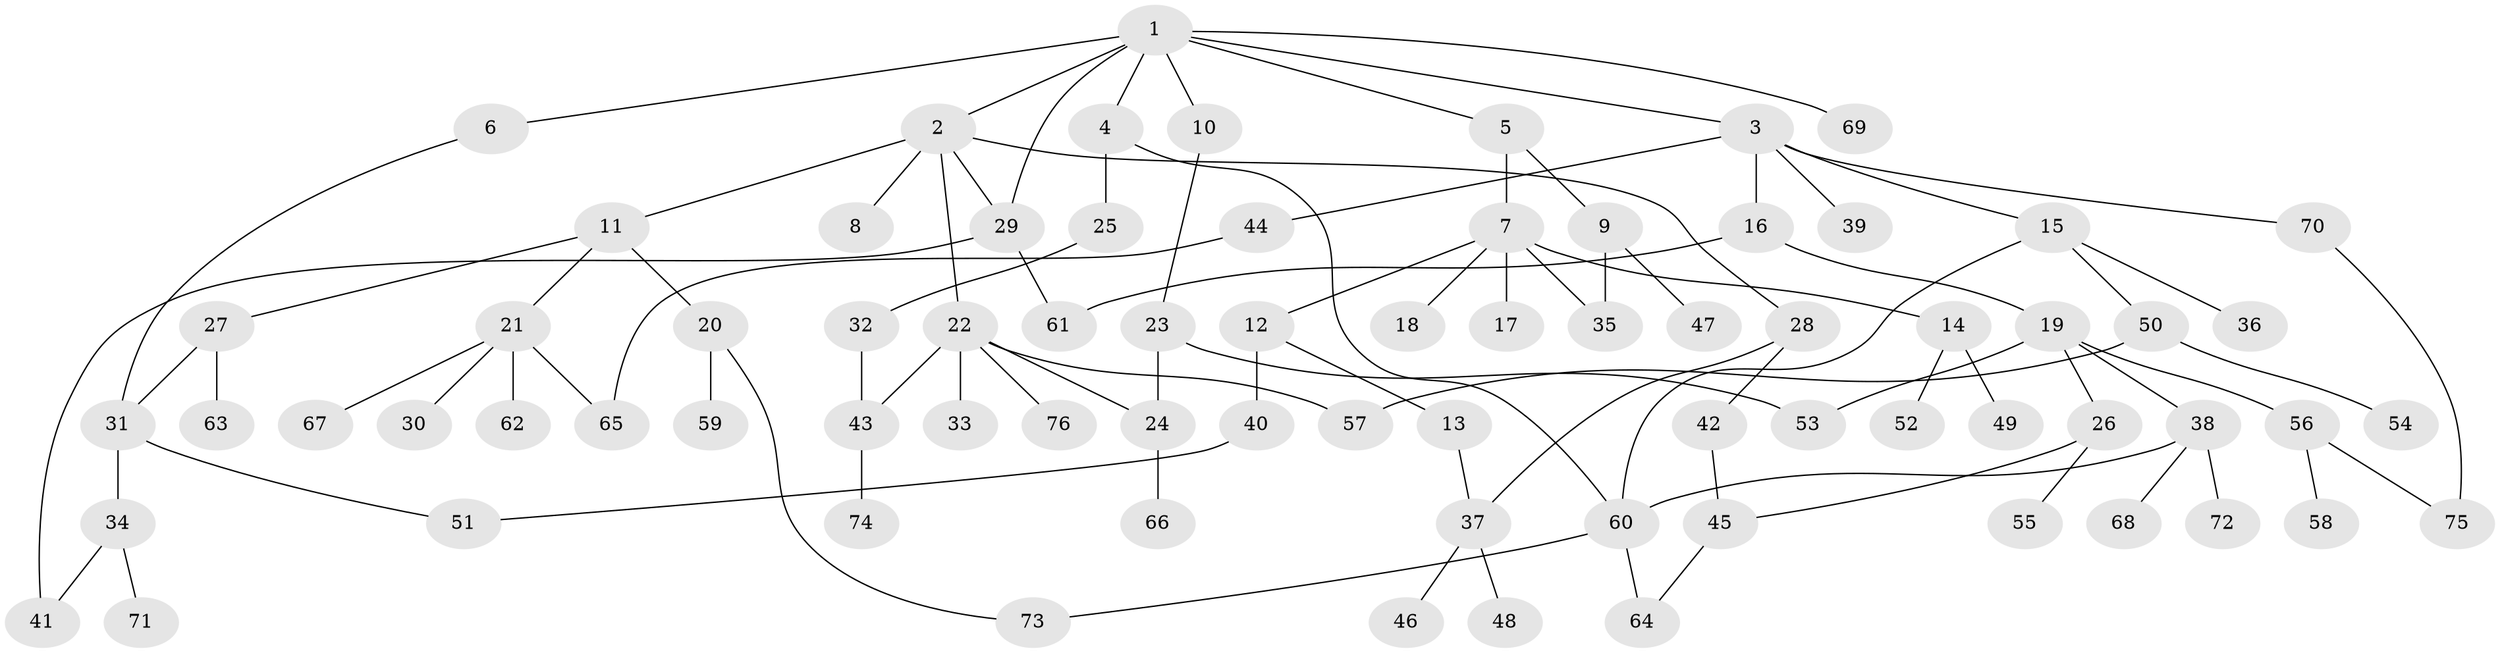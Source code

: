 // coarse degree distribution, {8: 0.02, 7: 0.06, 6: 0.04, 3: 0.24, 4: 0.06, 5: 0.04, 1: 0.38, 2: 0.16}
// Generated by graph-tools (version 1.1) at 2025/51/02/27/25 19:51:37]
// undirected, 76 vertices, 93 edges
graph export_dot {
graph [start="1"]
  node [color=gray90,style=filled];
  1;
  2;
  3;
  4;
  5;
  6;
  7;
  8;
  9;
  10;
  11;
  12;
  13;
  14;
  15;
  16;
  17;
  18;
  19;
  20;
  21;
  22;
  23;
  24;
  25;
  26;
  27;
  28;
  29;
  30;
  31;
  32;
  33;
  34;
  35;
  36;
  37;
  38;
  39;
  40;
  41;
  42;
  43;
  44;
  45;
  46;
  47;
  48;
  49;
  50;
  51;
  52;
  53;
  54;
  55;
  56;
  57;
  58;
  59;
  60;
  61;
  62;
  63;
  64;
  65;
  66;
  67;
  68;
  69;
  70;
  71;
  72;
  73;
  74;
  75;
  76;
  1 -- 2;
  1 -- 3;
  1 -- 4;
  1 -- 5;
  1 -- 6;
  1 -- 10;
  1 -- 29;
  1 -- 69;
  2 -- 8;
  2 -- 11;
  2 -- 22;
  2 -- 28;
  2 -- 29;
  3 -- 15;
  3 -- 16;
  3 -- 39;
  3 -- 44;
  3 -- 70;
  4 -- 25;
  4 -- 60;
  5 -- 7;
  5 -- 9;
  6 -- 31;
  7 -- 12;
  7 -- 14;
  7 -- 17;
  7 -- 18;
  7 -- 35;
  9 -- 47;
  9 -- 35;
  10 -- 23;
  11 -- 20;
  11 -- 21;
  11 -- 27;
  12 -- 13;
  12 -- 40;
  13 -- 37;
  14 -- 49;
  14 -- 52;
  15 -- 36;
  15 -- 50;
  15 -- 60;
  16 -- 19;
  16 -- 61;
  19 -- 26;
  19 -- 38;
  19 -- 53;
  19 -- 56;
  20 -- 59;
  20 -- 73;
  21 -- 30;
  21 -- 62;
  21 -- 65;
  21 -- 67;
  22 -- 33;
  22 -- 43;
  22 -- 57;
  22 -- 76;
  22 -- 24;
  23 -- 24;
  23 -- 53;
  24 -- 66;
  25 -- 32;
  26 -- 55;
  26 -- 45;
  27 -- 63;
  27 -- 31;
  28 -- 42;
  28 -- 37;
  29 -- 41;
  29 -- 61;
  31 -- 34;
  31 -- 51;
  32 -- 43;
  34 -- 71;
  34 -- 41;
  37 -- 46;
  37 -- 48;
  38 -- 68;
  38 -- 72;
  38 -- 60;
  40 -- 51;
  42 -- 45;
  43 -- 74;
  44 -- 65;
  45 -- 64;
  50 -- 54;
  50 -- 57;
  56 -- 58;
  56 -- 75;
  60 -- 64;
  60 -- 73;
  70 -- 75;
}
